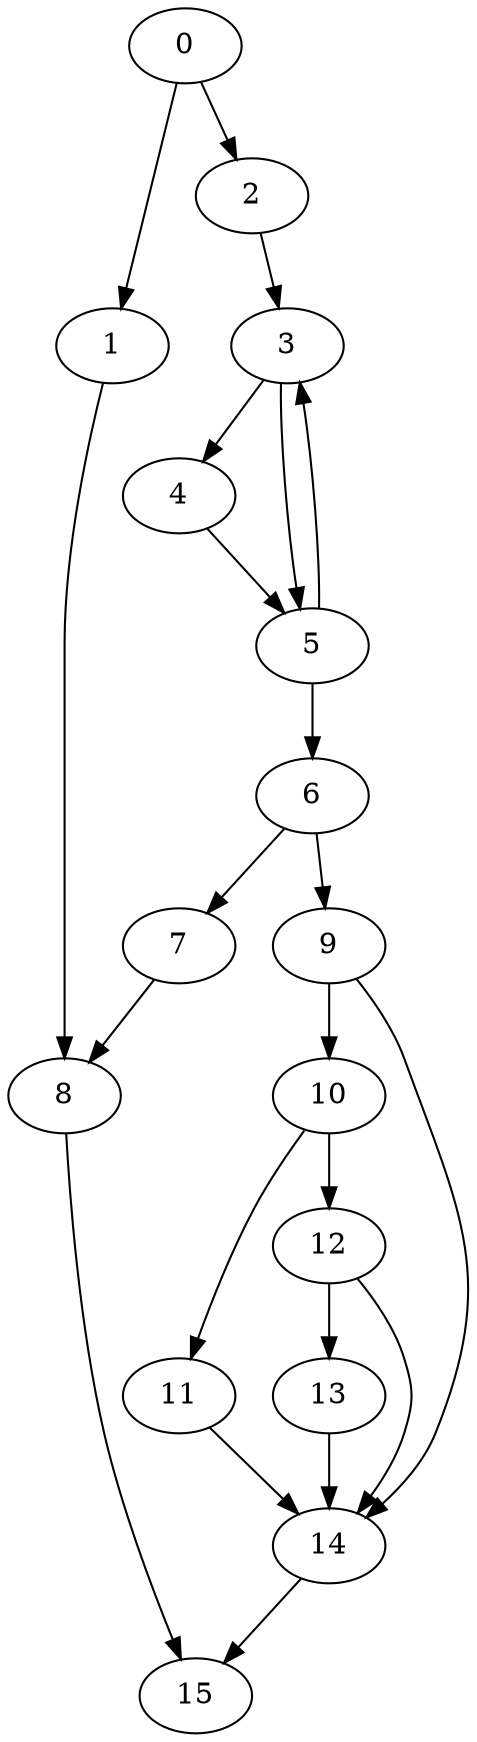 digraph {
	0
	1
	2
	3
	4
	5
	6
	7
	8
	9
	10
	11
	12
	13
	14
	15
	12 -> 13
	8 -> 15
	14 -> 15
	0 -> 1
	2 -> 3
	5 -> 3
	3 -> 4
	5 -> 6
	6 -> 9
	3 -> 5
	4 -> 5
	6 -> 7
	1 -> 8
	7 -> 8
	0 -> 2
	9 -> 10
	10 -> 11
	10 -> 12
	9 -> 14
	11 -> 14
	12 -> 14
	13 -> 14
}
